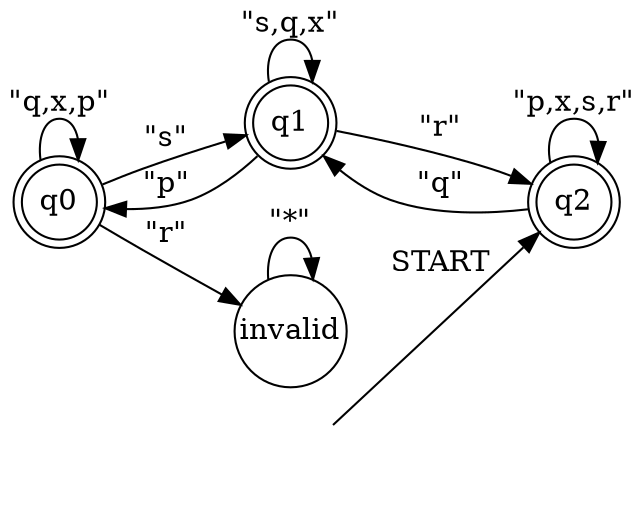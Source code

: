 # ----------------------------------- 
#Title:   G(!q || ((!p || (!r U (!r && s))) W r))
#From:  patterns.projects.cs.ksu.edu/documentation/patterns/ltl.shtml 
# alphabet : [p, r, q, s, x]
# ----------------------------------- 
 
 
digraph G {
  rankdir=LR;
  q0 [shape=doublecircle, margin=0];
  q1 [shape=doublecircle, margin=0];
  q2 [shape=doublecircle, margin=0];
  start0 [shape=none, style=invis];
  start0 -> q2 [label="START"];
  q0 -> q0  [label="\"q,x,p\""];
  q1 -> q1  [label="\"s,q,x\""];
  q1 -> q0  [label="\"p\""];
  q0 -> q1  [label="\"s\""];
  q2 -> q2  [label="\"p,x,s,r\""];
  q2 -> q1  [label="\"q\""];
  q1 -> q2  [label="\"r\""];
  invalid -> invalid  [label="\"*\""];
  q0 -> invalid  [label="\"r\""];
  invalid [shape=circle, margin=0];
}
